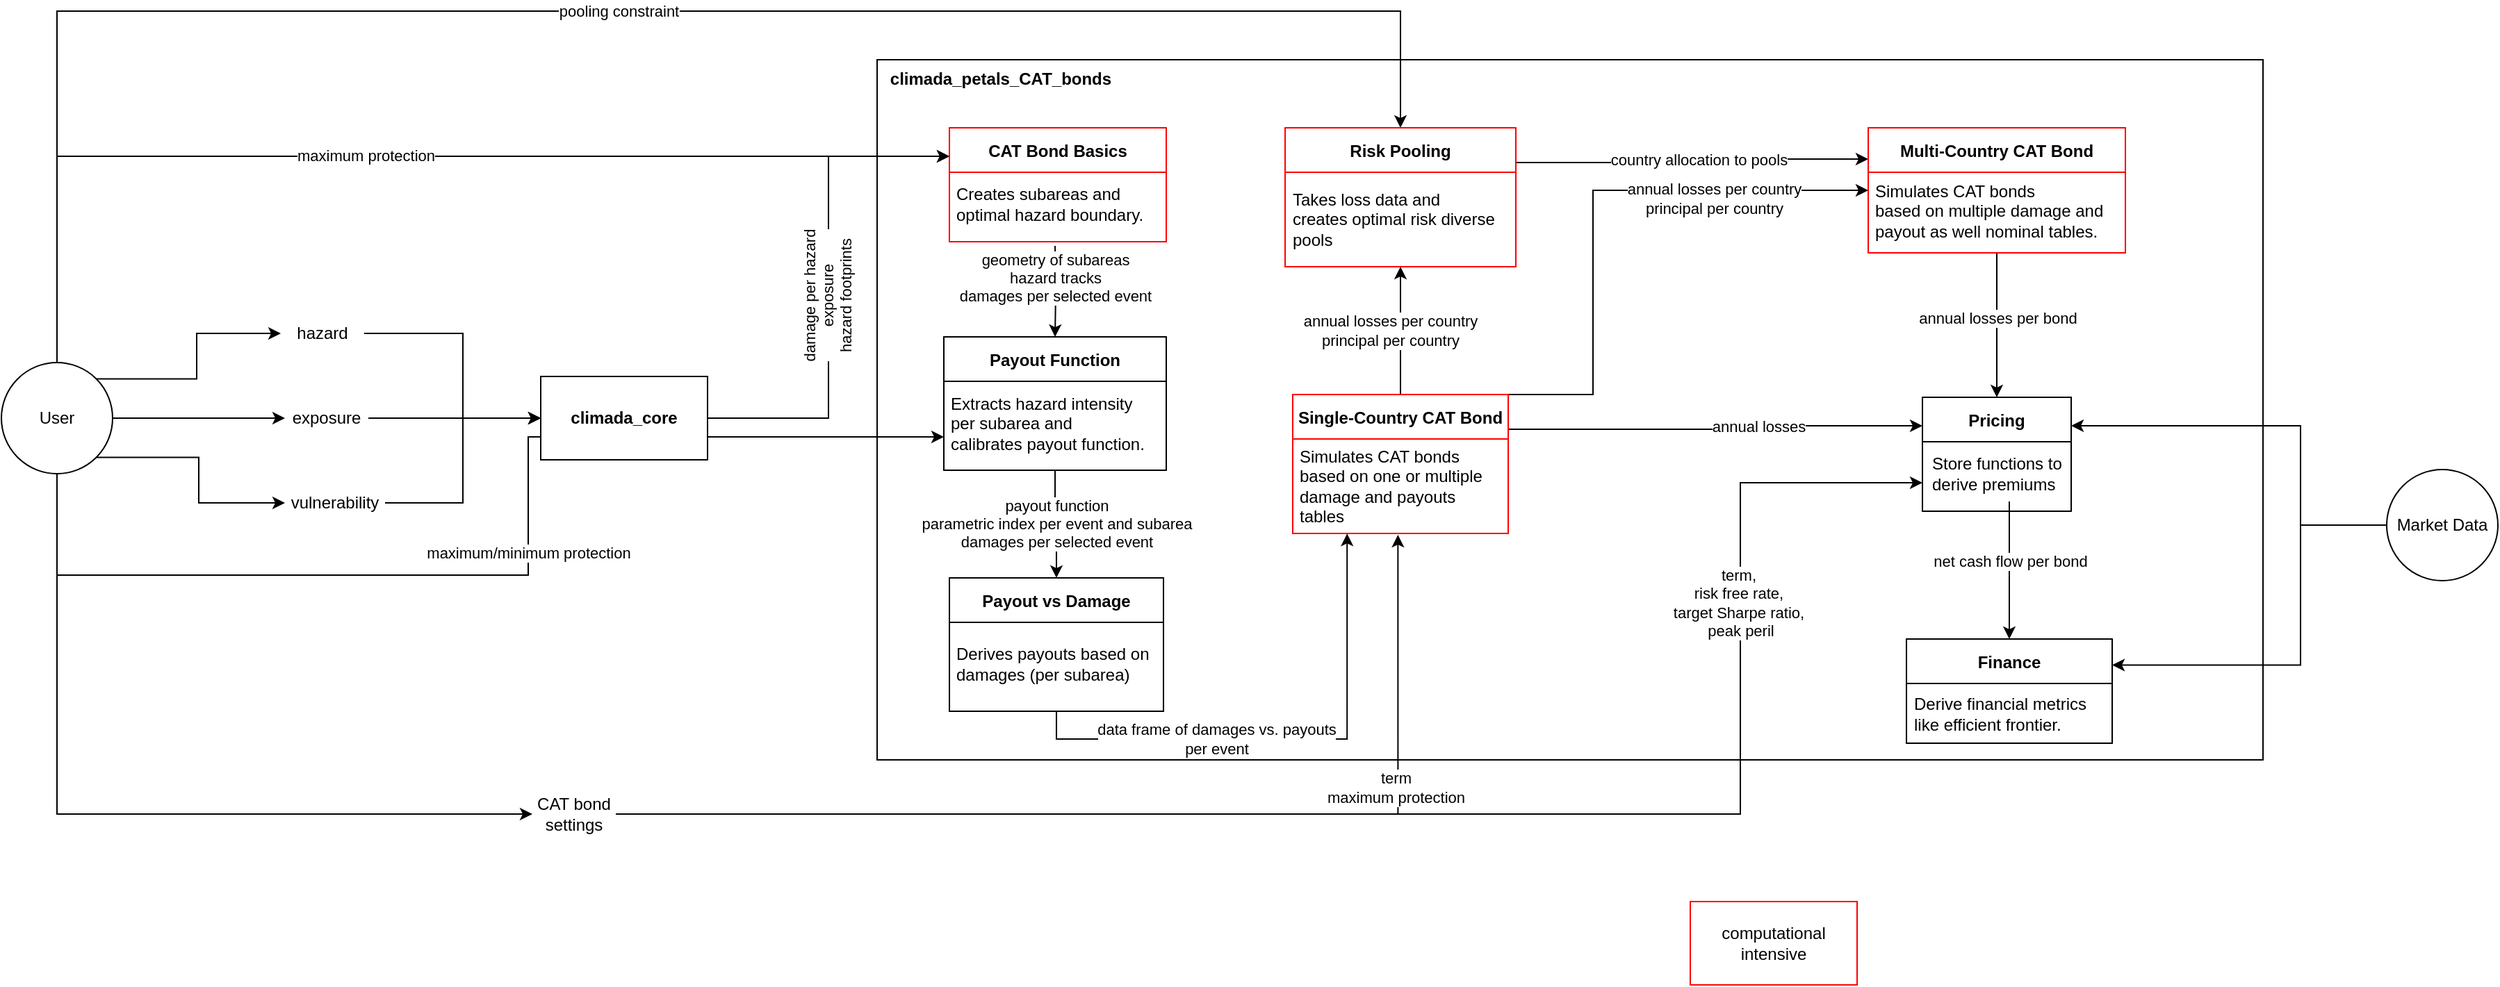 <mxfile version="28.1.1">
  <diagram name="Page-1" id="bdA8GqdW05c_GUF5dtp6">
    <mxGraphModel dx="2594" dy="848" grid="0" gridSize="10" guides="1" tooltips="1" connect="1" arrows="1" fold="1" page="1" pageScale="1" pageWidth="1169" pageHeight="827" math="0" shadow="0">
      <root>
        <mxCell id="0" />
        <mxCell id="1" parent="0" />
        <mxCell id="eNb5HaGTE31p3M35cZ-F-33" value="" style="rounded=0;whiteSpace=wrap;html=1;fillColor=none;align=center;labelPosition=center;verticalLabelPosition=top;verticalAlign=middle;" parent="1" vertex="1">
          <mxGeometry x="430" y="119" width="997" height="504" as="geometry" />
        </mxCell>
        <mxCell id="eNb5HaGTE31p3M35cZ-F-45" style="edgeStyle=orthogonalEdgeStyle;rounded=0;orthogonalLoop=1;jettySize=auto;html=1;exitX=1;exitY=1;exitDx=0;exitDy=0;entryX=0;entryY=0.5;entryDx=0;entryDy=0;" parent="1" source="eNb5HaGTE31p3M35cZ-F-1" target="eNb5HaGTE31p3M35cZ-F-4" edge="1">
          <mxGeometry relative="1" as="geometry">
            <mxPoint x="-168" y="279" as="targetPoint" />
          </mxGeometry>
        </mxCell>
        <mxCell id="eNb5HaGTE31p3M35cZ-F-49" style="edgeStyle=orthogonalEdgeStyle;rounded=0;orthogonalLoop=1;jettySize=auto;html=1;exitX=0.5;exitY=1;exitDx=0;exitDy=0;entryX=0;entryY=0.5;entryDx=0;entryDy=0;" parent="1" source="eNb5HaGTE31p3M35cZ-F-1" target="eNb5HaGTE31p3M35cZ-F-48" edge="1">
          <mxGeometry relative="1" as="geometry" />
        </mxCell>
        <mxCell id="yakTs8DD9-V0mHupV9pz-1" style="edgeStyle=orthogonalEdgeStyle;rounded=0;orthogonalLoop=1;jettySize=auto;html=1;exitX=1;exitY=0.5;exitDx=0;exitDy=0;" parent="1" source="eNb5HaGTE31p3M35cZ-F-1" target="eNb5HaGTE31p3M35cZ-F-3" edge="1">
          <mxGeometry relative="1" as="geometry" />
        </mxCell>
        <mxCell id="yakTs8DD9-V0mHupV9pz-2" style="edgeStyle=orthogonalEdgeStyle;rounded=0;orthogonalLoop=1;jettySize=auto;html=1;exitX=1;exitY=0;exitDx=0;exitDy=0;entryX=0;entryY=0.5;entryDx=0;entryDy=0;" parent="1" source="eNb5HaGTE31p3M35cZ-F-1" target="eNb5HaGTE31p3M35cZ-F-2" edge="1">
          <mxGeometry relative="1" as="geometry" />
        </mxCell>
        <mxCell id="yCh1rvR_kyDRK39HySi6-8" style="edgeStyle=orthogonalEdgeStyle;rounded=0;orthogonalLoop=1;jettySize=auto;html=1;exitX=0.5;exitY=0;exitDx=0;exitDy=0;entryX=0;entryY=0.25;entryDx=0;entryDy=0;" edge="1" parent="1" source="eNb5HaGTE31p3M35cZ-F-1" target="eNb5HaGTE31p3M35cZ-F-16">
          <mxGeometry relative="1" as="geometry" />
        </mxCell>
        <mxCell id="yCh1rvR_kyDRK39HySi6-9" value="maximum protection" style="edgeLabel;html=1;align=center;verticalAlign=middle;resizable=0;points=[];" vertex="1" connectable="0" parent="yCh1rvR_kyDRK39HySi6-8">
          <mxGeometry x="-0.072" relative="1" as="geometry">
            <mxPoint x="3" y="-1" as="offset" />
          </mxGeometry>
        </mxCell>
        <mxCell id="yCh1rvR_kyDRK39HySi6-10" style="edgeStyle=orthogonalEdgeStyle;rounded=0;orthogonalLoop=1;jettySize=auto;html=1;exitX=0.5;exitY=1;exitDx=0;exitDy=0;entryX=0;entryY=0.75;entryDx=0;entryDy=0;" edge="1" parent="1" source="eNb5HaGTE31p3M35cZ-F-1" target="yCh1rvR_kyDRK39HySi6-3">
          <mxGeometry relative="1" as="geometry">
            <Array as="points">
              <mxPoint x="-160" y="490" />
              <mxPoint x="179" y="490" />
              <mxPoint x="179" y="390" />
            </Array>
          </mxGeometry>
        </mxCell>
        <mxCell id="yCh1rvR_kyDRK39HySi6-11" value="maximum/minimum protection" style="edgeLabel;html=1;align=center;verticalAlign=middle;resizable=0;points=[];" vertex="1" connectable="0" parent="yCh1rvR_kyDRK39HySi6-10">
          <mxGeometry x="0.056" relative="1" as="geometry">
            <mxPoint as="offset" />
          </mxGeometry>
        </mxCell>
        <mxCell id="yCh1rvR_kyDRK39HySi6-21" style="edgeStyle=orthogonalEdgeStyle;rounded=0;orthogonalLoop=1;jettySize=auto;html=1;exitX=0.5;exitY=0;exitDx=0;exitDy=0;entryX=0.5;entryY=0;entryDx=0;entryDy=0;" edge="1" parent="1" source="eNb5HaGTE31p3M35cZ-F-1" target="eNb5HaGTE31p3M35cZ-F-35">
          <mxGeometry relative="1" as="geometry">
            <Array as="points">
              <mxPoint x="-160" y="84" />
              <mxPoint x="807" y="84" />
            </Array>
          </mxGeometry>
        </mxCell>
        <mxCell id="yCh1rvR_kyDRK39HySi6-22" value="pooling constraint" style="edgeLabel;html=1;align=center;verticalAlign=middle;resizable=0;points=[];" vertex="1" connectable="0" parent="yCh1rvR_kyDRK39HySi6-21">
          <mxGeometry x="0.008" y="1" relative="1" as="geometry">
            <mxPoint y="1" as="offset" />
          </mxGeometry>
        </mxCell>
        <mxCell id="eNb5HaGTE31p3M35cZ-F-1" value="User" style="ellipse;whiteSpace=wrap;html=1;aspect=fixed;" parent="1" vertex="1">
          <mxGeometry x="-200" y="337" width="80" height="80" as="geometry" />
        </mxCell>
        <mxCell id="yakTs8DD9-V0mHupV9pz-4" style="edgeStyle=orthogonalEdgeStyle;rounded=0;orthogonalLoop=1;jettySize=auto;html=1;exitX=1;exitY=0.5;exitDx=0;exitDy=0;entryX=0;entryY=0.5;entryDx=0;entryDy=0;" parent="1" source="eNb5HaGTE31p3M35cZ-F-2" target="eNb5HaGTE31p3M35cZ-F-5" edge="1">
          <mxGeometry relative="1" as="geometry">
            <Array as="points">
              <mxPoint x="132" y="316" />
              <mxPoint x="132" y="377" />
            </Array>
          </mxGeometry>
        </mxCell>
        <mxCell id="yakTs8DD9-V0mHupV9pz-3" style="edgeStyle=orthogonalEdgeStyle;rounded=0;orthogonalLoop=1;jettySize=auto;html=1;exitX=1;exitY=0.5;exitDx=0;exitDy=0;entryX=0;entryY=0.5;entryDx=0;entryDy=0;" parent="1" source="eNb5HaGTE31p3M35cZ-F-3" target="eNb5HaGTE31p3M35cZ-F-5" edge="1">
          <mxGeometry relative="1" as="geometry" />
        </mxCell>
        <mxCell id="eNb5HaGTE31p3M35cZ-F-3" value="exposure" style="text;html=1;align=center;verticalAlign=middle;whiteSpace=wrap;rounded=0;" parent="1" vertex="1">
          <mxGeometry x="4" y="362" width="60" height="30" as="geometry" />
        </mxCell>
        <mxCell id="eNb5HaGTE31p3M35cZ-F-47" style="edgeStyle=orthogonalEdgeStyle;rounded=0;orthogonalLoop=1;jettySize=auto;html=1;exitX=1;exitY=0.5;exitDx=0;exitDy=0;entryX=0;entryY=0.5;entryDx=0;entryDy=0;" parent="1" source="eNb5HaGTE31p3M35cZ-F-4" target="eNb5HaGTE31p3M35cZ-F-5" edge="1">
          <mxGeometry relative="1" as="geometry" />
        </mxCell>
        <mxCell id="eNb5HaGTE31p3M35cZ-F-4" value="vulnerability" style="text;html=1;align=center;verticalAlign=middle;whiteSpace=wrap;rounded=0;" parent="1" vertex="1">
          <mxGeometry x="4" y="423" width="72" height="30" as="geometry" />
        </mxCell>
        <mxCell id="eNb5HaGTE31p3M35cZ-F-37" style="edgeStyle=orthogonalEdgeStyle;rounded=0;orthogonalLoop=1;jettySize=auto;html=1;entryX=0.5;entryY=1;entryDx=0;entryDy=0;startArrow=none;startFill=0;exitX=0.5;exitY=0;exitDx=0;exitDy=0;" parent="1" source="eNb5HaGTE31p3M35cZ-F-6" target="eNb5HaGTE31p3M35cZ-F-35" edge="1">
          <mxGeometry relative="1" as="geometry">
            <Array as="points" />
          </mxGeometry>
        </mxCell>
        <mxCell id="IWyzGzTmUGrgQouWK2GI-6" value="annual losses per country&lt;div&gt;principal per country&lt;/div&gt;" style="edgeLabel;html=1;align=center;verticalAlign=middle;resizable=0;points=[];" parent="eNb5HaGTE31p3M35cZ-F-37" vertex="1" connectable="0">
          <mxGeometry x="0.093" y="1" relative="1" as="geometry">
            <mxPoint x="-7" y="4" as="offset" />
          </mxGeometry>
        </mxCell>
        <mxCell id="yakTs8DD9-V0mHupV9pz-16" style="edgeStyle=orthogonalEdgeStyle;rounded=0;orthogonalLoop=1;jettySize=auto;html=1;entryX=0;entryY=0.25;entryDx=0;entryDy=0;exitX=1;exitY=0.25;exitDx=0;exitDy=0;" parent="1" source="eNb5HaGTE31p3M35cZ-F-6" target="eNb5HaGTE31p3M35cZ-F-10" edge="1">
          <mxGeometry relative="1" as="geometry">
            <Array as="points" />
          </mxGeometry>
        </mxCell>
        <mxCell id="yakTs8DD9-V0mHupV9pz-17" value="annual losses" style="edgeLabel;html=1;align=center;verticalAlign=middle;resizable=0;points=[];" parent="yakTs8DD9-V0mHupV9pz-16" vertex="1" connectable="0">
          <mxGeometry x="0.346" y="1" relative="1" as="geometry">
            <mxPoint x="-20" y="1" as="offset" />
          </mxGeometry>
        </mxCell>
        <mxCell id="yCh1rvR_kyDRK39HySi6-12" style="edgeStyle=orthogonalEdgeStyle;rounded=0;orthogonalLoop=1;jettySize=auto;html=1;exitX=1;exitY=0;exitDx=0;exitDy=0;entryX=0;entryY=0.5;entryDx=0;entryDy=0;" edge="1" parent="1" source="eNb5HaGTE31p3M35cZ-F-6" target="yakTs8DD9-V0mHupV9pz-8">
          <mxGeometry relative="1" as="geometry">
            <Array as="points">
              <mxPoint x="945" y="360" />
              <mxPoint x="945" y="213" />
            </Array>
          </mxGeometry>
        </mxCell>
        <mxCell id="yCh1rvR_kyDRK39HySi6-13" value="annual losses per country&lt;div&gt;principal per country&lt;/div&gt;" style="edgeLabel;html=1;align=center;verticalAlign=middle;resizable=0;points=[];" vertex="1" connectable="0" parent="yCh1rvR_kyDRK39HySi6-12">
          <mxGeometry x="-0.224" y="-1" relative="1" as="geometry">
            <mxPoint x="86" y="-45" as="offset" />
          </mxGeometry>
        </mxCell>
        <mxCell id="eNb5HaGTE31p3M35cZ-F-6" value="Single-Country CAT Bond" style="swimlane;startSize=32;align=center;strokeColor=#FF0000;" parent="1" vertex="1">
          <mxGeometry x="729" y="360" width="155" height="100" as="geometry">
            <mxRectangle x="382" y="140" width="145" height="26" as="alternateBounds" />
          </mxGeometry>
        </mxCell>
        <mxCell id="eNb5HaGTE31p3M35cZ-F-8" value="Simulates CAT bonds&amp;nbsp;&lt;div&gt;based on one or multiple&amp;nbsp;&lt;/div&gt;&lt;div&gt;damage and payouts&amp;nbsp;&lt;/div&gt;&lt;div&gt;tables&lt;/div&gt;" style="text;html=1;align=left;verticalAlign=middle;resizable=0;points=[];autosize=1;strokeColor=none;fillColor=none;" parent="eNb5HaGTE31p3M35cZ-F-6" vertex="1">
          <mxGeometry x="3" y="32" width="153" height="68" as="geometry" />
        </mxCell>
        <mxCell id="yakTs8DD9-V0mHupV9pz-28" style="edgeStyle=orthogonalEdgeStyle;rounded=0;orthogonalLoop=1;jettySize=auto;html=1;entryX=0;entryY=0.25;entryDx=0;entryDy=0;" parent="1" source="eNb5HaGTE31p3M35cZ-F-5" target="eNb5HaGTE31p3M35cZ-F-16" edge="1">
          <mxGeometry relative="1" as="geometry" />
        </mxCell>
        <mxCell id="yakTs8DD9-V0mHupV9pz-29" value="damage per hazard&lt;div&gt;exposure&lt;/div&gt;&lt;div&gt;hazard footprints&lt;/div&gt;" style="edgeLabel;html=1;align=center;verticalAlign=middle;resizable=0;points=[];rotation=-90;" parent="yakTs8DD9-V0mHupV9pz-28" vertex="1" connectable="0">
          <mxGeometry x="-0.04" y="-1" relative="1" as="geometry">
            <mxPoint x="-2" y="-1" as="offset" />
          </mxGeometry>
        </mxCell>
        <mxCell id="eNb5HaGTE31p3M35cZ-F-5" value="&lt;b&gt;climada_core&lt;/b&gt;" style="rounded=0;whiteSpace=wrap;html=1;" parent="1" vertex="1">
          <mxGeometry x="188" y="347" width="120" height="60" as="geometry" />
        </mxCell>
        <mxCell id="yakTs8DD9-V0mHupV9pz-12" style="edgeStyle=orthogonalEdgeStyle;rounded=0;orthogonalLoop=1;jettySize=auto;html=1;exitX=0.5;exitY=1;exitDx=0;exitDy=0;entryX=0.5;entryY=0;entryDx=0;entryDy=0;" parent="1" source="yakTs8DD9-V0mHupV9pz-8" target="eNb5HaGTE31p3M35cZ-F-10" edge="1">
          <mxGeometry relative="1" as="geometry" />
        </mxCell>
        <mxCell id="yakTs8DD9-V0mHupV9pz-13" value="annual losses per bond" style="edgeLabel;html=1;align=center;verticalAlign=middle;resizable=0;points=[];" parent="yakTs8DD9-V0mHupV9pz-12" vertex="1" connectable="0">
          <mxGeometry x="-0.359" relative="1" as="geometry">
            <mxPoint y="13" as="offset" />
          </mxGeometry>
        </mxCell>
        <mxCell id="eNb5HaGTE31p3M35cZ-F-10" value="Pricing" style="swimlane;startSize=32;align=center;" parent="1" vertex="1">
          <mxGeometry x="1182" y="362" width="107" height="82" as="geometry">
            <mxRectangle x="382" y="140" width="145" height="26" as="alternateBounds" />
          </mxGeometry>
        </mxCell>
        <mxCell id="eNb5HaGTE31p3M35cZ-F-11" value="Store functions to&amp;nbsp;&lt;div&gt;derive premiums&lt;/div&gt;" style="text;html=1;align=left;verticalAlign=middle;resizable=0;points=[];autosize=1;strokeColor=none;fillColor=none;" parent="eNb5HaGTE31p3M35cZ-F-10" vertex="1">
          <mxGeometry x="5" y="35" width="115" height="40" as="geometry" />
        </mxCell>
        <mxCell id="eNb5HaGTE31p3M35cZ-F-30" style="edgeStyle=orthogonalEdgeStyle;rounded=0;orthogonalLoop=1;jettySize=auto;html=1;exitX=0.5;exitY=1;exitDx=0;exitDy=0;entryX=0.236;entryY=1.002;entryDx=0;entryDy=0;entryPerimeter=0;" parent="1" source="eNb5HaGTE31p3M35cZ-F-12" target="eNb5HaGTE31p3M35cZ-F-8" edge="1">
          <mxGeometry relative="1" as="geometry" />
        </mxCell>
        <mxCell id="IWyzGzTmUGrgQouWK2GI-1" value="data frame of damages vs. payouts&lt;div&gt;per event&lt;/div&gt;" style="edgeLabel;html=1;align=center;verticalAlign=middle;resizable=0;points=[];rotation=0;" parent="eNb5HaGTE31p3M35cZ-F-30" vertex="1" connectable="0">
          <mxGeometry x="0.079" y="-1" relative="1" as="geometry">
            <mxPoint x="-69" y="-1" as="offset" />
          </mxGeometry>
        </mxCell>
        <mxCell id="eNb5HaGTE31p3M35cZ-F-12" value="Payout vs Damage" style="swimlane;startSize=32;align=center;" parent="1" vertex="1">
          <mxGeometry x="482" y="492" width="154" height="96" as="geometry">
            <mxRectangle x="382" y="140" width="145" height="26" as="alternateBounds" />
          </mxGeometry>
        </mxCell>
        <mxCell id="eNb5HaGTE31p3M35cZ-F-13" value="Derives payouts based on&amp;nbsp;&lt;div&gt;damages (per subarea)&lt;/div&gt;" style="text;html=1;align=left;verticalAlign=middle;resizable=0;points=[];autosize=1;strokeColor=none;fillColor=none;" parent="eNb5HaGTE31p3M35cZ-F-12" vertex="1">
          <mxGeometry x="3" y="42" width="160" height="40" as="geometry" />
        </mxCell>
        <mxCell id="eNb5HaGTE31p3M35cZ-F-16" value="CAT Bond Basics" style="swimlane;startSize=32;align=center;strokeColor=#FF0000;" parent="1" vertex="1">
          <mxGeometry x="482" y="168" width="156" height="82" as="geometry">
            <mxRectangle x="382" y="140" width="145" height="26" as="alternateBounds" />
          </mxGeometry>
        </mxCell>
        <mxCell id="eNb5HaGTE31p3M35cZ-F-17" value="Creates subareas and&amp;nbsp;&lt;div&gt;optimal hazard boundary.&lt;br&gt;&lt;/div&gt;" style="text;html=1;align=left;verticalAlign=middle;resizable=0;points=[];autosize=1;strokeColor=none;fillColor=none;" parent="eNb5HaGTE31p3M35cZ-F-16" vertex="1">
          <mxGeometry x="3" y="35" width="153" height="40" as="geometry" />
        </mxCell>
        <mxCell id="eNb5HaGTE31p3M35cZ-F-34" value="&lt;b&gt;climada_petals_CAT_bonds&lt;/b&gt;" style="text;html=1;align=center;verticalAlign=middle;whiteSpace=wrap;rounded=0;" parent="1" vertex="1">
          <mxGeometry x="428" y="119" width="182" height="28" as="geometry" />
        </mxCell>
        <mxCell id="yakTs8DD9-V0mHupV9pz-10" style="edgeStyle=orthogonalEdgeStyle;rounded=0;orthogonalLoop=1;jettySize=auto;html=1;exitX=1;exitY=0.25;exitDx=0;exitDy=0;entryX=0;entryY=0.25;entryDx=0;entryDy=0;" parent="1" source="eNb5HaGTE31p3M35cZ-F-35" target="yakTs8DD9-V0mHupV9pz-8" edge="1">
          <mxGeometry relative="1" as="geometry" />
        </mxCell>
        <mxCell id="yakTs8DD9-V0mHupV9pz-11" value="country allocation to pools" style="edgeLabel;html=1;align=center;verticalAlign=middle;resizable=0;points=[];" parent="yakTs8DD9-V0mHupV9pz-10" vertex="1" connectable="0">
          <mxGeometry x="0.266" y="-1" relative="1" as="geometry">
            <mxPoint x="-28" y="-1" as="offset" />
          </mxGeometry>
        </mxCell>
        <mxCell id="eNb5HaGTE31p3M35cZ-F-35" value="Risk Pooling" style="swimlane;startSize=32;align=center;strokeColor=#FF0000;" parent="1" vertex="1">
          <mxGeometry x="723.5" y="168" width="166" height="100" as="geometry">
            <mxRectangle x="382" y="140" width="145" height="26" as="alternateBounds" />
          </mxGeometry>
        </mxCell>
        <mxCell id="eNb5HaGTE31p3M35cZ-F-36" value="Takes loss data and&amp;nbsp;&lt;div&gt;creates optimal risk diverse&lt;/div&gt;&lt;div&gt;pools&lt;/div&gt;" style="text;html=1;align=left;verticalAlign=middle;resizable=0;points=[];autosize=1;strokeColor=none;fillColor=none;" parent="eNb5HaGTE31p3M35cZ-F-35" vertex="1">
          <mxGeometry x="3" y="39" width="163" height="54" as="geometry" />
        </mxCell>
        <mxCell id="eNb5HaGTE31p3M35cZ-F-46" value="" style="edgeStyle=orthogonalEdgeStyle;rounded=0;orthogonalLoop=1;jettySize=auto;html=1;exitX=0.5;exitY=1;exitDx=0;exitDy=0;entryX=1;entryY=0.5;entryDx=0;entryDy=0;strokeColor=none;" parent="1" source="eNb5HaGTE31p3M35cZ-F-16" edge="1">
          <mxGeometry relative="1" as="geometry">
            <mxPoint x="514" y="251" as="sourcePoint" />
            <mxPoint x="398" y="278" as="targetPoint" />
          </mxGeometry>
        </mxCell>
        <mxCell id="yCh1rvR_kyDRK39HySi6-27" style="edgeStyle=orthogonalEdgeStyle;rounded=0;orthogonalLoop=1;jettySize=auto;html=1;exitX=1;exitY=0.5;exitDx=0;exitDy=0;entryX=0;entryY=0.75;entryDx=0;entryDy=0;" edge="1" parent="1" source="eNb5HaGTE31p3M35cZ-F-48" target="eNb5HaGTE31p3M35cZ-F-10">
          <mxGeometry relative="1" as="geometry">
            <Array as="points">
              <mxPoint x="1051" y="662" />
              <mxPoint x="1051" y="424" />
            </Array>
          </mxGeometry>
        </mxCell>
        <mxCell id="yCh1rvR_kyDRK39HySi6-28" value="term,&amp;nbsp;&lt;div&gt;risk free rate,&amp;nbsp;&lt;div&gt;target Sharpe ratio,&amp;nbsp;&lt;div&gt;peak peril&lt;br&gt;&lt;/div&gt;&lt;/div&gt;&lt;/div&gt;" style="edgeLabel;html=1;align=center;verticalAlign=middle;resizable=0;points=[];" vertex="1" connectable="0" parent="yCh1rvR_kyDRK39HySi6-27">
          <mxGeometry x="0.631" relative="1" as="geometry">
            <mxPoint as="offset" />
          </mxGeometry>
        </mxCell>
        <mxCell id="eNb5HaGTE31p3M35cZ-F-48" value="CAT bond settings" style="text;html=1;align=center;verticalAlign=middle;whiteSpace=wrap;rounded=0;" parent="1" vertex="1">
          <mxGeometry x="182" y="647" width="60" height="30" as="geometry" />
        </mxCell>
        <mxCell id="eNb5HaGTE31p3M35cZ-F-50" style="edgeStyle=orthogonalEdgeStyle;rounded=0;orthogonalLoop=1;jettySize=auto;html=1;exitX=1;exitY=0.5;exitDx=0;exitDy=0;entryX=0.475;entryY=1.015;entryDx=0;entryDy=0;entryPerimeter=0;" parent="1" source="eNb5HaGTE31p3M35cZ-F-48" target="eNb5HaGTE31p3M35cZ-F-8" edge="1">
          <mxGeometry relative="1" as="geometry" />
        </mxCell>
        <mxCell id="IWyzGzTmUGrgQouWK2GI-7" value="term&lt;div&gt;maximum protection&lt;/div&gt;" style="edgeLabel;html=1;align=center;verticalAlign=middle;resizable=0;points=[];" parent="eNb5HaGTE31p3M35cZ-F-50" vertex="1" connectable="0">
          <mxGeometry x="-0.29" y="-1" relative="1" as="geometry">
            <mxPoint x="290" y="-20" as="offset" />
          </mxGeometry>
        </mxCell>
        <mxCell id="eNb5HaGTE31p3M35cZ-F-52" value="Finance" style="swimlane;startSize=32;align=center;" parent="1" vertex="1">
          <mxGeometry x="1170.5" y="536" width="148" height="75" as="geometry">
            <mxRectangle x="382" y="140" width="145" height="26" as="alternateBounds" />
          </mxGeometry>
        </mxCell>
        <mxCell id="eNb5HaGTE31p3M35cZ-F-53" value="Derive financial metrics&amp;nbsp;&lt;div&gt;like efficient frontier.&lt;/div&gt;" style="text;html=1;align=left;verticalAlign=middle;resizable=0;points=[];autosize=1;strokeColor=none;fillColor=none;" parent="eNb5HaGTE31p3M35cZ-F-52" vertex="1">
          <mxGeometry x="3" y="34" width="145" height="40" as="geometry" />
        </mxCell>
        <mxCell id="IWyzGzTmUGrgQouWK2GI-3" style="edgeStyle=orthogonalEdgeStyle;rounded=0;orthogonalLoop=1;jettySize=auto;html=1;entryX=0.5;entryY=0;entryDx=0;entryDy=0;" parent="1" target="yCh1rvR_kyDRK39HySi6-3" edge="1">
          <mxGeometry relative="1" as="geometry">
            <mxPoint x="558" y="253" as="sourcePoint" />
            <mxPoint x="558" y="326" as="targetPoint" />
            <Array as="points" />
          </mxGeometry>
        </mxCell>
        <mxCell id="IWyzGzTmUGrgQouWK2GI-4" value="geometry of subareas&lt;div&gt;hazard tracks&lt;br&gt;&lt;div&gt;damages per selected event&lt;/div&gt;&lt;/div&gt;" style="edgeLabel;html=1;align=center;verticalAlign=middle;resizable=0;points=[];rotation=0;" parent="IWyzGzTmUGrgQouWK2GI-3" vertex="1" connectable="0">
          <mxGeometry x="0.079" y="-1" relative="1" as="geometry">
            <mxPoint x="1" y="-12" as="offset" />
          </mxGeometry>
        </mxCell>
        <mxCell id="IWyzGzTmUGrgQouWK2GI-11" value="computational intensive" style="rounded=0;whiteSpace=wrap;html=1;fillColor=none;strokeColor=#FF0000;" parent="1" vertex="1">
          <mxGeometry x="1015" y="725" width="120" height="60" as="geometry" />
        </mxCell>
        <mxCell id="yakTs8DD9-V0mHupV9pz-8" value="Multi-Country CAT Bond" style="swimlane;startSize=32;align=center;strokeColor=#FF0000;" parent="1" vertex="1">
          <mxGeometry x="1143" y="168" width="185" height="90" as="geometry">
            <mxRectangle x="382" y="140" width="145" height="26" as="alternateBounds" />
          </mxGeometry>
        </mxCell>
        <mxCell id="yakTs8DD9-V0mHupV9pz-9" value="Simulates CAT bonds&amp;nbsp;&lt;div&gt;based on multiple damage and&lt;/div&gt;&lt;div&gt;payout as well nominal tables.&lt;/div&gt;" style="text;html=1;align=left;verticalAlign=middle;resizable=0;points=[];autosize=1;strokeColor=none;fillColor=none;" parent="yakTs8DD9-V0mHupV9pz-8" vertex="1">
          <mxGeometry x="3" y="33" width="182" height="54" as="geometry" />
        </mxCell>
        <mxCell id="eNb5HaGTE31p3M35cZ-F-2" value="hazard" style="text;html=1;align=center;verticalAlign=middle;whiteSpace=wrap;rounded=0;" parent="1" vertex="1">
          <mxGeometry x="1" y="301" width="60" height="30" as="geometry" />
        </mxCell>
        <mxCell id="yCh1rvR_kyDRK39HySi6-5" style="edgeStyle=orthogonalEdgeStyle;rounded=0;orthogonalLoop=1;jettySize=auto;html=1;exitX=0.5;exitY=1;exitDx=0;exitDy=0;entryX=0.5;entryY=0;entryDx=0;entryDy=0;" edge="1" parent="1" source="yCh1rvR_kyDRK39HySi6-3" target="eNb5HaGTE31p3M35cZ-F-12">
          <mxGeometry relative="1" as="geometry" />
        </mxCell>
        <mxCell id="yCh1rvR_kyDRK39HySi6-6" value="payout function&lt;div&gt;parametric index per event and subarea&lt;br&gt;&lt;div&gt;&lt;div&gt;damages per selected event&lt;/div&gt;&lt;/div&gt;&lt;/div&gt;" style="edgeLabel;html=1;align=center;verticalAlign=middle;resizable=0;points=[];" vertex="1" connectable="0" parent="yCh1rvR_kyDRK39HySi6-5">
          <mxGeometry x="-0.018" y="1" relative="1" as="geometry">
            <mxPoint as="offset" />
          </mxGeometry>
        </mxCell>
        <mxCell id="yCh1rvR_kyDRK39HySi6-3" value="Payout Function" style="swimlane;startSize=32;align=center;" vertex="1" parent="1">
          <mxGeometry x="478" y="318.5" width="160" height="96" as="geometry">
            <mxRectangle x="382" y="140" width="145" height="26" as="alternateBounds" />
          </mxGeometry>
        </mxCell>
        <mxCell id="yCh1rvR_kyDRK39HySi6-4" value="Extracts hazard intensity&amp;nbsp;&lt;div&gt;per subarea and&amp;nbsp;&lt;/div&gt;&lt;div&gt;calibrates payout function.&lt;/div&gt;" style="text;html=1;align=left;verticalAlign=middle;resizable=0;points=[];autosize=1;strokeColor=none;fillColor=none;" vertex="1" parent="yCh1rvR_kyDRK39HySi6-3">
          <mxGeometry x="3" y="35" width="157" height="54" as="geometry" />
        </mxCell>
        <mxCell id="yCh1rvR_kyDRK39HySi6-16" style="edgeStyle=orthogonalEdgeStyle;rounded=0;orthogonalLoop=1;jettySize=auto;html=1;entryX=0.5;entryY=0;entryDx=0;entryDy=0;" edge="1" parent="1" source="eNb5HaGTE31p3M35cZ-F-11" target="eNb5HaGTE31p3M35cZ-F-52">
          <mxGeometry relative="1" as="geometry" />
        </mxCell>
        <mxCell id="yCh1rvR_kyDRK39HySi6-17" value="net cash flow per bond" style="edgeLabel;html=1;align=center;verticalAlign=middle;resizable=0;points=[];" vertex="1" connectable="0" parent="yCh1rvR_kyDRK39HySi6-16">
          <mxGeometry x="-0.133" relative="1" as="geometry">
            <mxPoint as="offset" />
          </mxGeometry>
        </mxCell>
        <mxCell id="yCh1rvR_kyDRK39HySi6-26" style="edgeStyle=orthogonalEdgeStyle;rounded=0;orthogonalLoop=1;jettySize=auto;html=1;exitX=0;exitY=0.5;exitDx=0;exitDy=0;entryX=1;entryY=0.25;entryDx=0;entryDy=0;" edge="1" parent="1" source="yCh1rvR_kyDRK39HySi6-23" target="eNb5HaGTE31p3M35cZ-F-52">
          <mxGeometry relative="1" as="geometry">
            <Array as="points">
              <mxPoint x="1454" y="454" />
              <mxPoint x="1454" y="555" />
            </Array>
          </mxGeometry>
        </mxCell>
        <mxCell id="yCh1rvR_kyDRK39HySi6-29" style="edgeStyle=orthogonalEdgeStyle;rounded=0;orthogonalLoop=1;jettySize=auto;html=1;exitX=0;exitY=0.5;exitDx=0;exitDy=0;entryX=1;entryY=0.25;entryDx=0;entryDy=0;" edge="1" parent="1" source="yCh1rvR_kyDRK39HySi6-23" target="eNb5HaGTE31p3M35cZ-F-10">
          <mxGeometry relative="1" as="geometry">
            <Array as="points">
              <mxPoint x="1454" y="454" />
              <mxPoint x="1454" y="383" />
            </Array>
          </mxGeometry>
        </mxCell>
        <mxCell id="yCh1rvR_kyDRK39HySi6-23" value="Market Data" style="ellipse;whiteSpace=wrap;html=1;aspect=fixed;" vertex="1" parent="1">
          <mxGeometry x="1516" y="414" width="80" height="80" as="geometry" />
        </mxCell>
      </root>
    </mxGraphModel>
  </diagram>
</mxfile>
